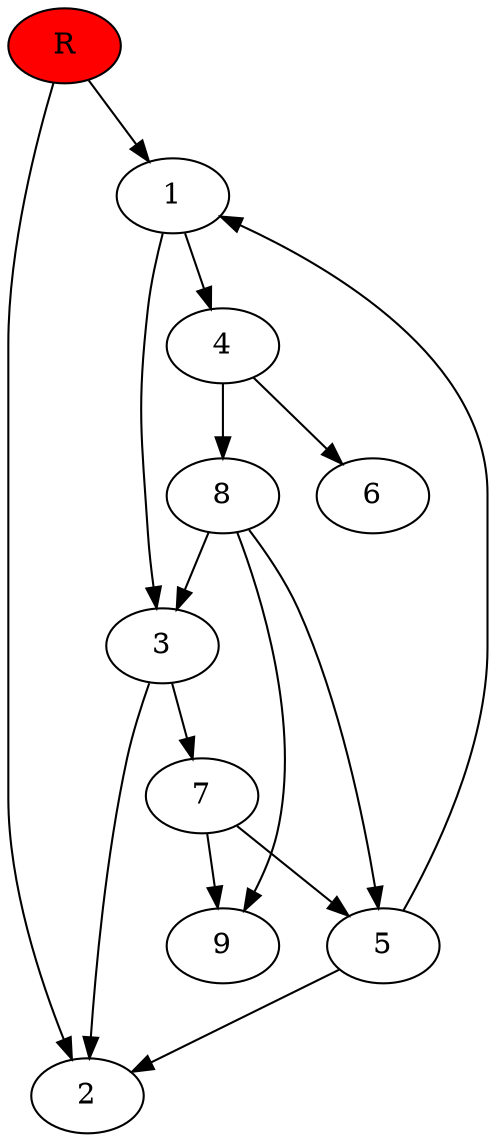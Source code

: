 digraph prb57223 {
	1
	2
	3
	4
	5
	6
	7
	8
	R [fillcolor="#ff0000" style=filled]
	1 -> 3
	1 -> 4
	3 -> 2
	3 -> 7
	4 -> 6
	4 -> 8
	5 -> 1
	5 -> 2
	7 -> 5
	7 -> 9
	8 -> 3
	8 -> 5
	8 -> 9
	R -> 1
	R -> 2
}
